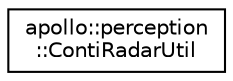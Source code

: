 digraph "Graphical Class Hierarchy"
{
  edge [fontname="Helvetica",fontsize="10",labelfontname="Helvetica",labelfontsize="10"];
  node [fontname="Helvetica",fontsize="10",shape=record];
  rankdir="LR";
  Node1 [label="apollo::perception\l::ContiRadarUtil",height=0.2,width=0.4,color="black", fillcolor="white", style="filled",URL="$classapollo_1_1perception_1_1ContiRadarUtil.html"];
}
